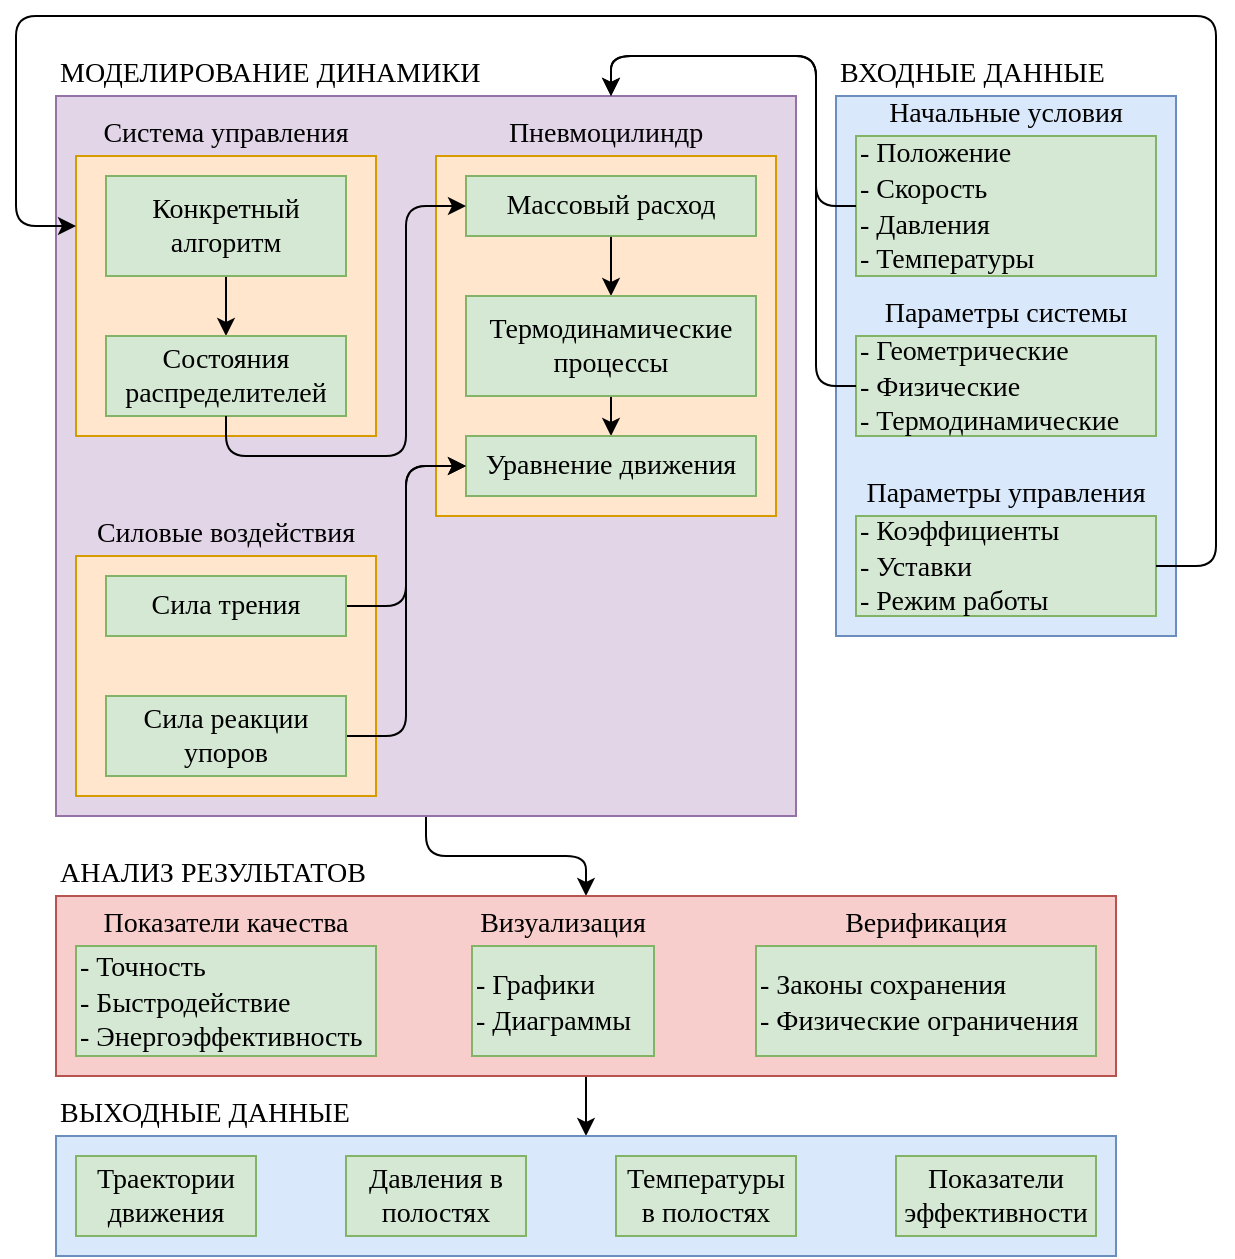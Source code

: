 <mxfile version="24.8.2">
  <diagram name="Страница — 1" id="unyfpA8CnhZmOGq-8SYW">
    <mxGraphModel dx="2132" dy="1326" grid="1" gridSize="10" guides="1" tooltips="1" connect="1" arrows="1" fold="1" page="1" pageScale="1" pageWidth="827" pageHeight="1169" math="0" shadow="0">
      <root>
        <mxCell id="0" />
        <mxCell id="1" parent="0" />
        <mxCell id="Bf2zq5DTblu7-HSpNJ3P-2" value="ВХОДНЫЕ ДАННЫЕ" style="rounded=0;whiteSpace=wrap;html=1;fontSize=14;fontFamily=Times New Roman;labelPosition=center;verticalLabelPosition=top;align=left;verticalAlign=bottom;fillColor=#dae8fc;strokeColor=#6c8ebf;" parent="1" vertex="1">
          <mxGeometry x="550" y="60" width="170" height="270" as="geometry" />
        </mxCell>
        <mxCell id="Bf2zq5DTblu7-HSpNJ3P-10" value="" style="group" parent="1" vertex="1" connectable="0">
          <mxGeometry x="560" y="270" width="150" height="50" as="geometry" />
        </mxCell>
        <mxCell id="Bf2zq5DTblu7-HSpNJ3P-11" value="Параметры управления" style="rounded=0;whiteSpace=wrap;html=1;fontSize=14;fontFamily=Times New Roman;labelPosition=center;verticalLabelPosition=top;align=center;verticalAlign=bottom;fillColor=#d5e8d4;strokeColor=#82b366;" parent="Bf2zq5DTblu7-HSpNJ3P-10" vertex="1">
          <mxGeometry width="150" height="50" as="geometry" />
        </mxCell>
        <mxCell id="Bf2zq5DTblu7-HSpNJ3P-12" value="&lt;font style=&quot;font-size: 14px;&quot; face=&quot;Times New Roman&quot;&gt;- Коэффициенты&lt;/font&gt;&lt;div style=&quot;font-size: 14px;&quot;&gt;&lt;span style=&quot;font-family: &amp;quot;Times New Roman&amp;quot;; background-color: initial;&quot;&gt;- Уставки&lt;/span&gt;&lt;/div&gt;&lt;div style=&quot;font-size: 14px;&quot;&gt;&lt;span style=&quot;font-family: &amp;quot;Times New Roman&amp;quot;; background-color: initial;&quot;&gt;- Режим работы&lt;/span&gt;&lt;/div&gt;" style="text;html=1;align=left;verticalAlign=middle;whiteSpace=wrap;rounded=0;fontSize=14;" parent="Bf2zq5DTblu7-HSpNJ3P-10" vertex="1">
          <mxGeometry width="145.161" height="50" as="geometry" />
        </mxCell>
        <mxCell id="8oVmEbJe3jED5iUStoZP-1" value="" style="group" vertex="1" connectable="0" parent="1">
          <mxGeometry x="560" y="180" width="150" height="50" as="geometry" />
        </mxCell>
        <mxCell id="8oVmEbJe3jED5iUStoZP-2" value="Параметры системы" style="rounded=0;whiteSpace=wrap;html=1;fontSize=14;fontFamily=Times New Roman;labelPosition=center;verticalLabelPosition=top;align=center;verticalAlign=bottom;fillColor=#d5e8d4;strokeColor=#82b366;" vertex="1" parent="8oVmEbJe3jED5iUStoZP-1">
          <mxGeometry width="150" height="50" as="geometry" />
        </mxCell>
        <mxCell id="8oVmEbJe3jED5iUStoZP-3" value="&lt;font style=&quot;font-size: 14px;&quot; face=&quot;Times New Roman&quot;&gt;- Геометрические&lt;/font&gt;&lt;div style=&quot;font-size: 14px;&quot;&gt;&lt;span style=&quot;font-family: &amp;quot;Times New Roman&amp;quot;; background-color: initial;&quot;&gt;- Физические&lt;/span&gt;&lt;/div&gt;&lt;div style=&quot;font-size: 14px;&quot;&gt;&lt;span style=&quot;font-family: &amp;quot;Times New Roman&amp;quot;; background-color: initial;&quot;&gt;- Термодинамические&lt;/span&gt;&lt;/div&gt;" style="text;html=1;align=left;verticalAlign=middle;whiteSpace=wrap;rounded=0;fontSize=14;" vertex="1" parent="8oVmEbJe3jED5iUStoZP-1">
          <mxGeometry width="145.161" height="50" as="geometry" />
        </mxCell>
        <mxCell id="8oVmEbJe3jED5iUStoZP-4" value="" style="group" vertex="1" connectable="0" parent="1">
          <mxGeometry x="560" y="80" width="150" height="70" as="geometry" />
        </mxCell>
        <mxCell id="8oVmEbJe3jED5iUStoZP-5" value="Начальные условия" style="rounded=0;whiteSpace=wrap;html=1;fontSize=14;fontFamily=Times New Roman;labelPosition=center;verticalLabelPosition=top;align=center;verticalAlign=bottom;fillColor=#d5e8d4;strokeColor=#82b366;" vertex="1" parent="8oVmEbJe3jED5iUStoZP-4">
          <mxGeometry width="150" height="70" as="geometry" />
        </mxCell>
        <mxCell id="8oVmEbJe3jED5iUStoZP-6" value="&lt;font style=&quot;font-size: 14px;&quot; face=&quot;Times New Roman&quot;&gt;- Положение&lt;/font&gt;&lt;div style=&quot;font-size: 14px;&quot;&gt;&lt;span style=&quot;font-family: &amp;quot;Times New Roman&amp;quot;; background-color: initial;&quot;&gt;- Скорость&lt;/span&gt;&lt;/div&gt;&lt;div style=&quot;font-size: 14px;&quot;&gt;&lt;span style=&quot;font-family: &amp;quot;Times New Roman&amp;quot;; background-color: initial;&quot;&gt;- Давления&lt;/span&gt;&lt;/div&gt;&lt;div style=&quot;font-size: 14px;&quot;&gt;&lt;span style=&quot;font-family: &amp;quot;Times New Roman&amp;quot;; background-color: initial;&quot;&gt;- Температуры&lt;/span&gt;&lt;/div&gt;" style="text;html=1;align=left;verticalAlign=middle;whiteSpace=wrap;rounded=0;fontSize=14;" vertex="1" parent="8oVmEbJe3jED5iUStoZP-4">
          <mxGeometry width="145.161" height="70" as="geometry" />
        </mxCell>
        <mxCell id="8oVmEbJe3jED5iUStoZP-55" style="edgeStyle=orthogonalEdgeStyle;rounded=1;orthogonalLoop=1;jettySize=auto;html=1;exitX=0.5;exitY=1;exitDx=0;exitDy=0;entryX=0.5;entryY=0;entryDx=0;entryDy=0;fontFamily=Helvetica;fontSize=12;fontColor=default;curved=0;" edge="1" parent="1" source="8oVmEbJe3jED5iUStoZP-8" target="8oVmEbJe3jED5iUStoZP-36">
          <mxGeometry relative="1" as="geometry" />
        </mxCell>
        <mxCell id="8oVmEbJe3jED5iUStoZP-8" value="МОДЕЛИРОВАНИЕ ДИНАМИКИ" style="rounded=0;whiteSpace=wrap;html=1;fontSize=14;fontFamily=Times New Roman;labelPosition=center;verticalLabelPosition=top;align=left;verticalAlign=bottom;fillColor=#e1d5e7;strokeColor=#9673a6;" vertex="1" parent="1">
          <mxGeometry x="160" y="60" width="370" height="360" as="geometry" />
        </mxCell>
        <mxCell id="8oVmEbJe3jED5iUStoZP-9" value="Система управления" style="rounded=0;whiteSpace=wrap;html=1;pointerEvents=0;strokeColor=#d79b00;align=center;verticalAlign=bottom;fontFamily=Times New Roman;fontSize=14;fillColor=#ffe6cc;labelPosition=center;verticalLabelPosition=top;" vertex="1" parent="1">
          <mxGeometry x="170" y="90" width="150" height="140" as="geometry" />
        </mxCell>
        <mxCell id="8oVmEbJe3jED5iUStoZP-12" style="edgeStyle=orthogonalEdgeStyle;rounded=0;orthogonalLoop=1;jettySize=auto;html=1;exitX=0.5;exitY=1;exitDx=0;exitDy=0;entryX=0.5;entryY=0;entryDx=0;entryDy=0;fontFamily=Helvetica;fontSize=12;fontColor=default;" edge="1" parent="1" source="8oVmEbJe3jED5iUStoZP-10" target="8oVmEbJe3jED5iUStoZP-11">
          <mxGeometry relative="1" as="geometry" />
        </mxCell>
        <mxCell id="8oVmEbJe3jED5iUStoZP-10" value="Конкретный алгоритм" style="rounded=0;whiteSpace=wrap;html=1;pointerEvents=0;strokeColor=#82b366;align=center;verticalAlign=middle;fontFamily=Times New Roman;fontSize=14;fontColor=default;fillColor=#d5e8d4;gradientColor=none;" vertex="1" parent="1">
          <mxGeometry x="185" y="100" width="120" height="50" as="geometry" />
        </mxCell>
        <mxCell id="8oVmEbJe3jED5iUStoZP-11" value="Состояния распределителей" style="rounded=0;whiteSpace=wrap;html=1;pointerEvents=0;strokeColor=#82b366;align=center;verticalAlign=middle;fontFamily=Times New Roman;fontSize=14;fontColor=default;fillColor=#d5e8d4;gradientColor=none;" vertex="1" parent="1">
          <mxGeometry x="185" y="180" width="120" height="40" as="geometry" />
        </mxCell>
        <mxCell id="8oVmEbJe3jED5iUStoZP-13" value="Пневмоцилиндр" style="rounded=0;whiteSpace=wrap;html=1;pointerEvents=0;strokeColor=#d79b00;align=center;verticalAlign=bottom;fontFamily=Times New Roman;fontSize=14;fillColor=#ffe6cc;labelPosition=center;verticalLabelPosition=top;" vertex="1" parent="1">
          <mxGeometry x="350" y="90" width="170" height="180" as="geometry" />
        </mxCell>
        <mxCell id="8oVmEbJe3jED5iUStoZP-19" style="edgeStyle=orthogonalEdgeStyle;rounded=0;orthogonalLoop=1;jettySize=auto;html=1;exitX=0.5;exitY=1;exitDx=0;exitDy=0;entryX=0.5;entryY=0;entryDx=0;entryDy=0;fontFamily=Helvetica;fontSize=12;fontColor=default;" edge="1" parent="1" source="8oVmEbJe3jED5iUStoZP-14" target="8oVmEbJe3jED5iUStoZP-15">
          <mxGeometry relative="1" as="geometry" />
        </mxCell>
        <mxCell id="8oVmEbJe3jED5iUStoZP-14" value="Массовый расход" style="rounded=0;whiteSpace=wrap;html=1;pointerEvents=0;strokeColor=#82b366;align=center;verticalAlign=middle;fontFamily=Times New Roman;fontSize=14;fontColor=default;fillColor=#d5e8d4;gradientColor=none;" vertex="1" parent="1">
          <mxGeometry x="365" y="100" width="145" height="30" as="geometry" />
        </mxCell>
        <mxCell id="8oVmEbJe3jED5iUStoZP-20" style="edgeStyle=orthogonalEdgeStyle;rounded=0;orthogonalLoop=1;jettySize=auto;html=1;exitX=0.5;exitY=1;exitDx=0;exitDy=0;entryX=0.5;entryY=0;entryDx=0;entryDy=0;fontFamily=Helvetica;fontSize=12;fontColor=default;" edge="1" parent="1" source="8oVmEbJe3jED5iUStoZP-15" target="8oVmEbJe3jED5iUStoZP-18">
          <mxGeometry relative="1" as="geometry" />
        </mxCell>
        <mxCell id="8oVmEbJe3jED5iUStoZP-15" value="Термодинамические процессы" style="rounded=0;whiteSpace=wrap;html=1;pointerEvents=0;strokeColor=#82b366;align=center;verticalAlign=middle;fontFamily=Times New Roman;fontSize=14;fontColor=default;fillColor=#d5e8d4;gradientColor=none;" vertex="1" parent="1">
          <mxGeometry x="365" y="160" width="145" height="50" as="geometry" />
        </mxCell>
        <mxCell id="8oVmEbJe3jED5iUStoZP-18" value="Уравнение движения" style="rounded=0;whiteSpace=wrap;html=1;pointerEvents=0;strokeColor=#82b366;align=center;verticalAlign=top;fontFamily=Times New Roman;fontSize=14;fontColor=default;fillColor=#d5e8d4;gradientColor=none;" vertex="1" parent="1">
          <mxGeometry x="365" y="230" width="145" height="30" as="geometry" />
        </mxCell>
        <mxCell id="8oVmEbJe3jED5iUStoZP-21" value="Силовые воздействия" style="rounded=0;whiteSpace=wrap;html=1;pointerEvents=0;strokeColor=#d79b00;align=center;verticalAlign=bottom;fontFamily=Times New Roman;fontSize=14;fillColor=#ffe6cc;labelPosition=center;verticalLabelPosition=top;" vertex="1" parent="1">
          <mxGeometry x="170" y="290" width="150" height="120" as="geometry" />
        </mxCell>
        <mxCell id="8oVmEbJe3jED5iUStoZP-27" style="edgeStyle=orthogonalEdgeStyle;rounded=1;orthogonalLoop=1;jettySize=auto;html=1;exitX=1;exitY=0.5;exitDx=0;exitDy=0;entryX=0;entryY=0.5;entryDx=0;entryDy=0;fontFamily=Helvetica;fontSize=12;fontColor=default;curved=0;" edge="1" parent="1" source="8oVmEbJe3jED5iUStoZP-22" target="8oVmEbJe3jED5iUStoZP-18">
          <mxGeometry relative="1" as="geometry" />
        </mxCell>
        <mxCell id="8oVmEbJe3jED5iUStoZP-22" value="Сила трения" style="rounded=0;whiteSpace=wrap;html=1;pointerEvents=0;strokeColor=#82b366;align=center;verticalAlign=middle;fontFamily=Times New Roman;fontSize=14;fontColor=default;fillColor=#d5e8d4;gradientColor=none;" vertex="1" parent="1">
          <mxGeometry x="185" y="300" width="120" height="30" as="geometry" />
        </mxCell>
        <mxCell id="8oVmEbJe3jED5iUStoZP-28" style="edgeStyle=orthogonalEdgeStyle;rounded=1;orthogonalLoop=1;jettySize=auto;html=1;exitX=1;exitY=0.5;exitDx=0;exitDy=0;entryX=0;entryY=0.5;entryDx=0;entryDy=0;fontFamily=Helvetica;fontSize=12;fontColor=default;curved=0;" edge="1" parent="1" source="8oVmEbJe3jED5iUStoZP-23" target="8oVmEbJe3jED5iUStoZP-18">
          <mxGeometry relative="1" as="geometry" />
        </mxCell>
        <mxCell id="8oVmEbJe3jED5iUStoZP-23" value="Сила реакции упоров" style="rounded=0;whiteSpace=wrap;html=1;pointerEvents=0;strokeColor=#82b366;align=center;verticalAlign=middle;fontFamily=Times New Roman;fontSize=14;fontColor=default;fillColor=#d5e8d4;gradientColor=none;" vertex="1" parent="1">
          <mxGeometry x="185" y="360" width="120" height="40" as="geometry" />
        </mxCell>
        <mxCell id="8oVmEbJe3jED5iUStoZP-30" style="edgeStyle=orthogonalEdgeStyle;rounded=1;orthogonalLoop=1;jettySize=auto;html=1;exitX=1;exitY=0.5;exitDx=0;exitDy=0;entryX=0;entryY=0.25;entryDx=0;entryDy=0;fontFamily=Helvetica;fontSize=12;fontColor=default;curved=0;" edge="1" parent="1" source="Bf2zq5DTblu7-HSpNJ3P-11" target="8oVmEbJe3jED5iUStoZP-9">
          <mxGeometry relative="1" as="geometry">
            <Array as="points">
              <mxPoint x="740" y="295" />
              <mxPoint x="740" y="20" />
              <mxPoint x="140" y="20" />
              <mxPoint x="140" y="125" />
            </Array>
          </mxGeometry>
        </mxCell>
        <mxCell id="8oVmEbJe3jED5iUStoZP-32" style="edgeStyle=orthogonalEdgeStyle;rounded=1;orthogonalLoop=1;jettySize=auto;html=1;exitX=0;exitY=0.5;exitDx=0;exitDy=0;entryX=0.75;entryY=0;entryDx=0;entryDy=0;fontFamily=Helvetica;fontSize=12;fontColor=default;curved=0;" edge="1" parent="1" source="8oVmEbJe3jED5iUStoZP-3" target="8oVmEbJe3jED5iUStoZP-8">
          <mxGeometry relative="1" as="geometry" />
        </mxCell>
        <mxCell id="8oVmEbJe3jED5iUStoZP-33" style="edgeStyle=orthogonalEdgeStyle;rounded=1;orthogonalLoop=1;jettySize=auto;html=1;exitX=0;exitY=0.5;exitDx=0;exitDy=0;entryX=0.75;entryY=0;entryDx=0;entryDy=0;fontFamily=Helvetica;fontSize=12;fontColor=default;curved=0;" edge="1" parent="1" source="8oVmEbJe3jED5iUStoZP-6" target="8oVmEbJe3jED5iUStoZP-8">
          <mxGeometry relative="1" as="geometry" />
        </mxCell>
        <mxCell id="8oVmEbJe3jED5iUStoZP-57" style="edgeStyle=orthogonalEdgeStyle;rounded=0;orthogonalLoop=1;jettySize=auto;html=1;exitX=0.5;exitY=1;exitDx=0;exitDy=0;entryX=0.5;entryY=0;entryDx=0;entryDy=0;fontFamily=Helvetica;fontSize=12;fontColor=default;" edge="1" parent="1" source="8oVmEbJe3jED5iUStoZP-36" target="8oVmEbJe3jED5iUStoZP-56">
          <mxGeometry relative="1" as="geometry" />
        </mxCell>
        <mxCell id="8oVmEbJe3jED5iUStoZP-36" value="АНАЛИЗ РЕЗУЛЬТАТОВ" style="rounded=0;whiteSpace=wrap;html=1;fontSize=14;fontFamily=Times New Roman;labelPosition=center;verticalLabelPosition=top;align=left;verticalAlign=bottom;fillColor=#f8cecc;strokeColor=#b85450;" vertex="1" parent="1">
          <mxGeometry x="160" y="460" width="530" height="90" as="geometry" />
        </mxCell>
        <mxCell id="8oVmEbJe3jED5iUStoZP-26" style="edgeStyle=orthogonalEdgeStyle;rounded=1;orthogonalLoop=1;jettySize=auto;html=1;exitX=0.5;exitY=1;exitDx=0;exitDy=0;entryX=0;entryY=0.5;entryDx=0;entryDy=0;fontFamily=Helvetica;fontSize=12;fontColor=default;curved=0;" edge="1" parent="1" source="8oVmEbJe3jED5iUStoZP-11" target="8oVmEbJe3jED5iUStoZP-14">
          <mxGeometry relative="1" as="geometry" />
        </mxCell>
        <mxCell id="8oVmEbJe3jED5iUStoZP-37" value="" style="group" vertex="1" connectable="0" parent="1">
          <mxGeometry x="170" y="485" width="150" height="55" as="geometry" />
        </mxCell>
        <mxCell id="8oVmEbJe3jED5iUStoZP-38" value="Показатели качества" style="rounded=0;whiteSpace=wrap;html=1;fontSize=14;fontFamily=Times New Roman;labelPosition=center;verticalLabelPosition=top;align=center;verticalAlign=bottom;fillColor=#d5e8d4;strokeColor=#82b366;" vertex="1" parent="8oVmEbJe3jED5iUStoZP-37">
          <mxGeometry width="150" height="55" as="geometry" />
        </mxCell>
        <mxCell id="8oVmEbJe3jED5iUStoZP-39" value="&lt;font face=&quot;Times New Roman&quot;&gt;- Точность&lt;/font&gt;&lt;div&gt;&lt;font face=&quot;Times New Roman&quot;&gt;- Быстродействие&lt;/font&gt;&lt;/div&gt;&lt;div&gt;&lt;font face=&quot;Times New Roman&quot;&gt;- Энергоэффективность&lt;br&gt;&lt;/font&gt;&lt;/div&gt;" style="text;html=1;align=left;verticalAlign=middle;whiteSpace=wrap;rounded=0;fontSize=14;" vertex="1" parent="8oVmEbJe3jED5iUStoZP-37">
          <mxGeometry width="145.161" height="55" as="geometry" />
        </mxCell>
        <mxCell id="8oVmEbJe3jED5iUStoZP-46" value="" style="group" vertex="1" connectable="0" parent="1">
          <mxGeometry x="510" y="485" width="170" height="55" as="geometry" />
        </mxCell>
        <mxCell id="8oVmEbJe3jED5iUStoZP-47" value="Верификация" style="rounded=0;whiteSpace=wrap;html=1;fontSize=14;fontFamily=Times New Roman;labelPosition=center;verticalLabelPosition=top;align=center;verticalAlign=bottom;fillColor=#d5e8d4;strokeColor=#82b366;" vertex="1" parent="8oVmEbJe3jED5iUStoZP-46">
          <mxGeometry width="170" height="55" as="geometry" />
        </mxCell>
        <mxCell id="8oVmEbJe3jED5iUStoZP-48" value="&lt;div&gt;&lt;font face=&quot;Times New Roman&quot;&gt;- Законы сохранения&lt;/font&gt;&lt;/div&gt;&lt;div&gt;&lt;font face=&quot;Times New Roman&quot;&gt;- Физические ограничения&lt;/font&gt;&lt;/div&gt;" style="text;html=1;align=left;verticalAlign=middle;whiteSpace=wrap;rounded=0;fontSize=14;" vertex="1" parent="8oVmEbJe3jED5iUStoZP-46">
          <mxGeometry width="164.516" height="55" as="geometry" />
        </mxCell>
        <mxCell id="8oVmEbJe3jED5iUStoZP-52" value="" style="group" vertex="1" connectable="0" parent="1">
          <mxGeometry x="368" y="485" width="91" height="55" as="geometry" />
        </mxCell>
        <mxCell id="8oVmEbJe3jED5iUStoZP-53" value="Визуализация" style="rounded=0;whiteSpace=wrap;html=1;fontSize=14;fontFamily=Times New Roman;labelPosition=center;verticalLabelPosition=top;align=center;verticalAlign=bottom;fillColor=#d5e8d4;strokeColor=#82b366;" vertex="1" parent="8oVmEbJe3jED5iUStoZP-52">
          <mxGeometry width="91" height="55" as="geometry" />
        </mxCell>
        <mxCell id="8oVmEbJe3jED5iUStoZP-54" value="&lt;div&gt;&lt;font face=&quot;Times New Roman&quot;&gt;- Графики&lt;/font&gt;&lt;/div&gt;&lt;div&gt;&lt;font face=&quot;Times New Roman&quot;&gt;- Диаграммы&lt;/font&gt;&lt;/div&gt;" style="text;html=1;align=left;verticalAlign=middle;whiteSpace=wrap;rounded=0;fontSize=14;" vertex="1" parent="8oVmEbJe3jED5iUStoZP-52">
          <mxGeometry width="88.065" height="55" as="geometry" />
        </mxCell>
        <mxCell id="8oVmEbJe3jED5iUStoZP-56" value="ВЫХОДНЫЕ ДАННЫЕ" style="rounded=0;whiteSpace=wrap;html=1;fontSize=14;fontFamily=Times New Roman;labelPosition=center;verticalLabelPosition=top;align=left;verticalAlign=bottom;fillColor=#dae8fc;strokeColor=#6c8ebf;" vertex="1" parent="1">
          <mxGeometry x="160" y="580" width="530" height="60" as="geometry" />
        </mxCell>
        <mxCell id="8oVmEbJe3jED5iUStoZP-58" value="Траектории движения" style="rounded=0;whiteSpace=wrap;html=1;pointerEvents=0;strokeColor=#82b366;align=center;verticalAlign=middle;fontFamily=Times New Roman;fontSize=14;fontColor=default;fillColor=#d5e8d4;gradientColor=none;" vertex="1" parent="1">
          <mxGeometry x="170" y="590" width="90" height="40" as="geometry" />
        </mxCell>
        <mxCell id="8oVmEbJe3jED5iUStoZP-59" value="Давления в полостях" style="rounded=0;whiteSpace=wrap;html=1;pointerEvents=0;strokeColor=#82b366;align=center;verticalAlign=middle;fontFamily=Times New Roman;fontSize=14;fontColor=default;fillColor=#d5e8d4;gradientColor=none;" vertex="1" parent="1">
          <mxGeometry x="305" y="590" width="90" height="40" as="geometry" />
        </mxCell>
        <mxCell id="8oVmEbJe3jED5iUStoZP-62" value="Температуры в полостях" style="rounded=0;whiteSpace=wrap;html=1;pointerEvents=0;strokeColor=#82b366;align=center;verticalAlign=middle;fontFamily=Times New Roman;fontSize=14;fontColor=default;fillColor=#d5e8d4;gradientColor=none;" vertex="1" parent="1">
          <mxGeometry x="440" y="590" width="90" height="40" as="geometry" />
        </mxCell>
        <mxCell id="8oVmEbJe3jED5iUStoZP-63" value="Показатели эффективности" style="rounded=0;whiteSpace=wrap;html=1;pointerEvents=0;strokeColor=#82b366;align=center;verticalAlign=middle;fontFamily=Times New Roman;fontSize=14;fontColor=default;fillColor=#d5e8d4;gradientColor=none;" vertex="1" parent="1">
          <mxGeometry x="580" y="590" width="100" height="40" as="geometry" />
        </mxCell>
      </root>
    </mxGraphModel>
  </diagram>
</mxfile>
